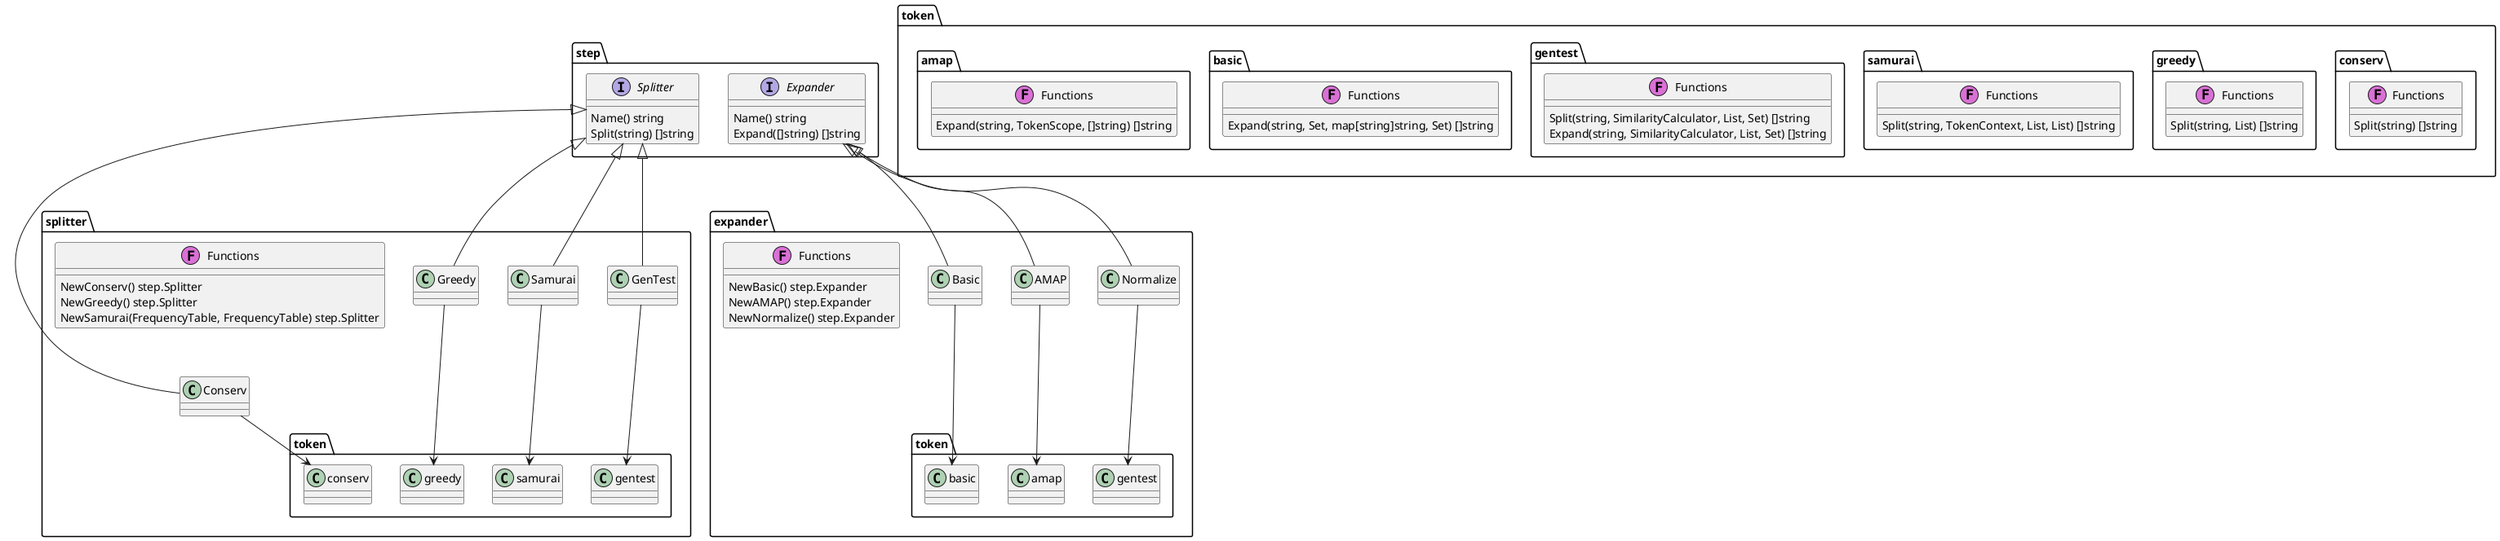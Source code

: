 @@startuml Pipeline Class Diagram

package step {
    interface Splitter {
        Name() string
        Split(string) []string
    }

    interface Expander {
        Name() string
        Expand([]string) []string
    }
}

package splitter {
    Splitter <|--- Conserv
    Splitter <|--- Greedy
    Splitter <|--- Samurai
    Splitter <|--- GenTest

    class splitter.Functions <<(F, orchid)>> {
        NewConserv() step.Splitter
        NewGreedy() step.Splitter
        NewSamurai(FrequencyTable, FrequencyTable) step.Splitter
    }

    class Conserv
    Conserv --> token.conserv

    class Greedy
    Greedy ---> token.greedy

    class Samurai
    Samurai ---> token.samurai

    class GenTest
    GenTest ---> token.gentest
}

package expander {
    Expander <|--- Basic
    Expander <|--- AMAP
    Expander <|--- Normalize

    class expander.Functions <<(F, orchid)>> {
        NewBasic() step.Expander
        NewAMAP() step.Expander
        NewNormalize() step.Expander
    }

    class Basic
    Basic ---> token.basic

    class AMAP
    AMAP ---> token.amap

    class Normalize
    Normalize ---> token.gentest
}

package token.conserv {
    class Functions <<(F, orchid)>> {
        Split(string) []string
    }
}

package token.greedy {
    class token.greedy.Functions <<(F, orchid)>> {
        Split(string, List) []string
    }
}

package token.samurai {
    class token.samurai.Functions <<(F, orchid)>> {
        Split(string, TokenContext, List, List) []string
    }
}

package token.gentest {
    class token.gentest.Functions <<(F, orchid)>> {
        Split(string, SimilarityCalculator, List, Set) []string
        Expand(string, SimilarityCalculator, List, Set) []string
    }
}

package token.basic {
    class token.basic.Functions <<(F, orchid)>> {
        Expand(string, Set, map[string]string, Set) []string
    }
}

package token.amap {
    class token.amap.Functions <<(F, orchid)>>  {
        Expand(string, TokenScope, []string) []string
    }
}

@@enduml